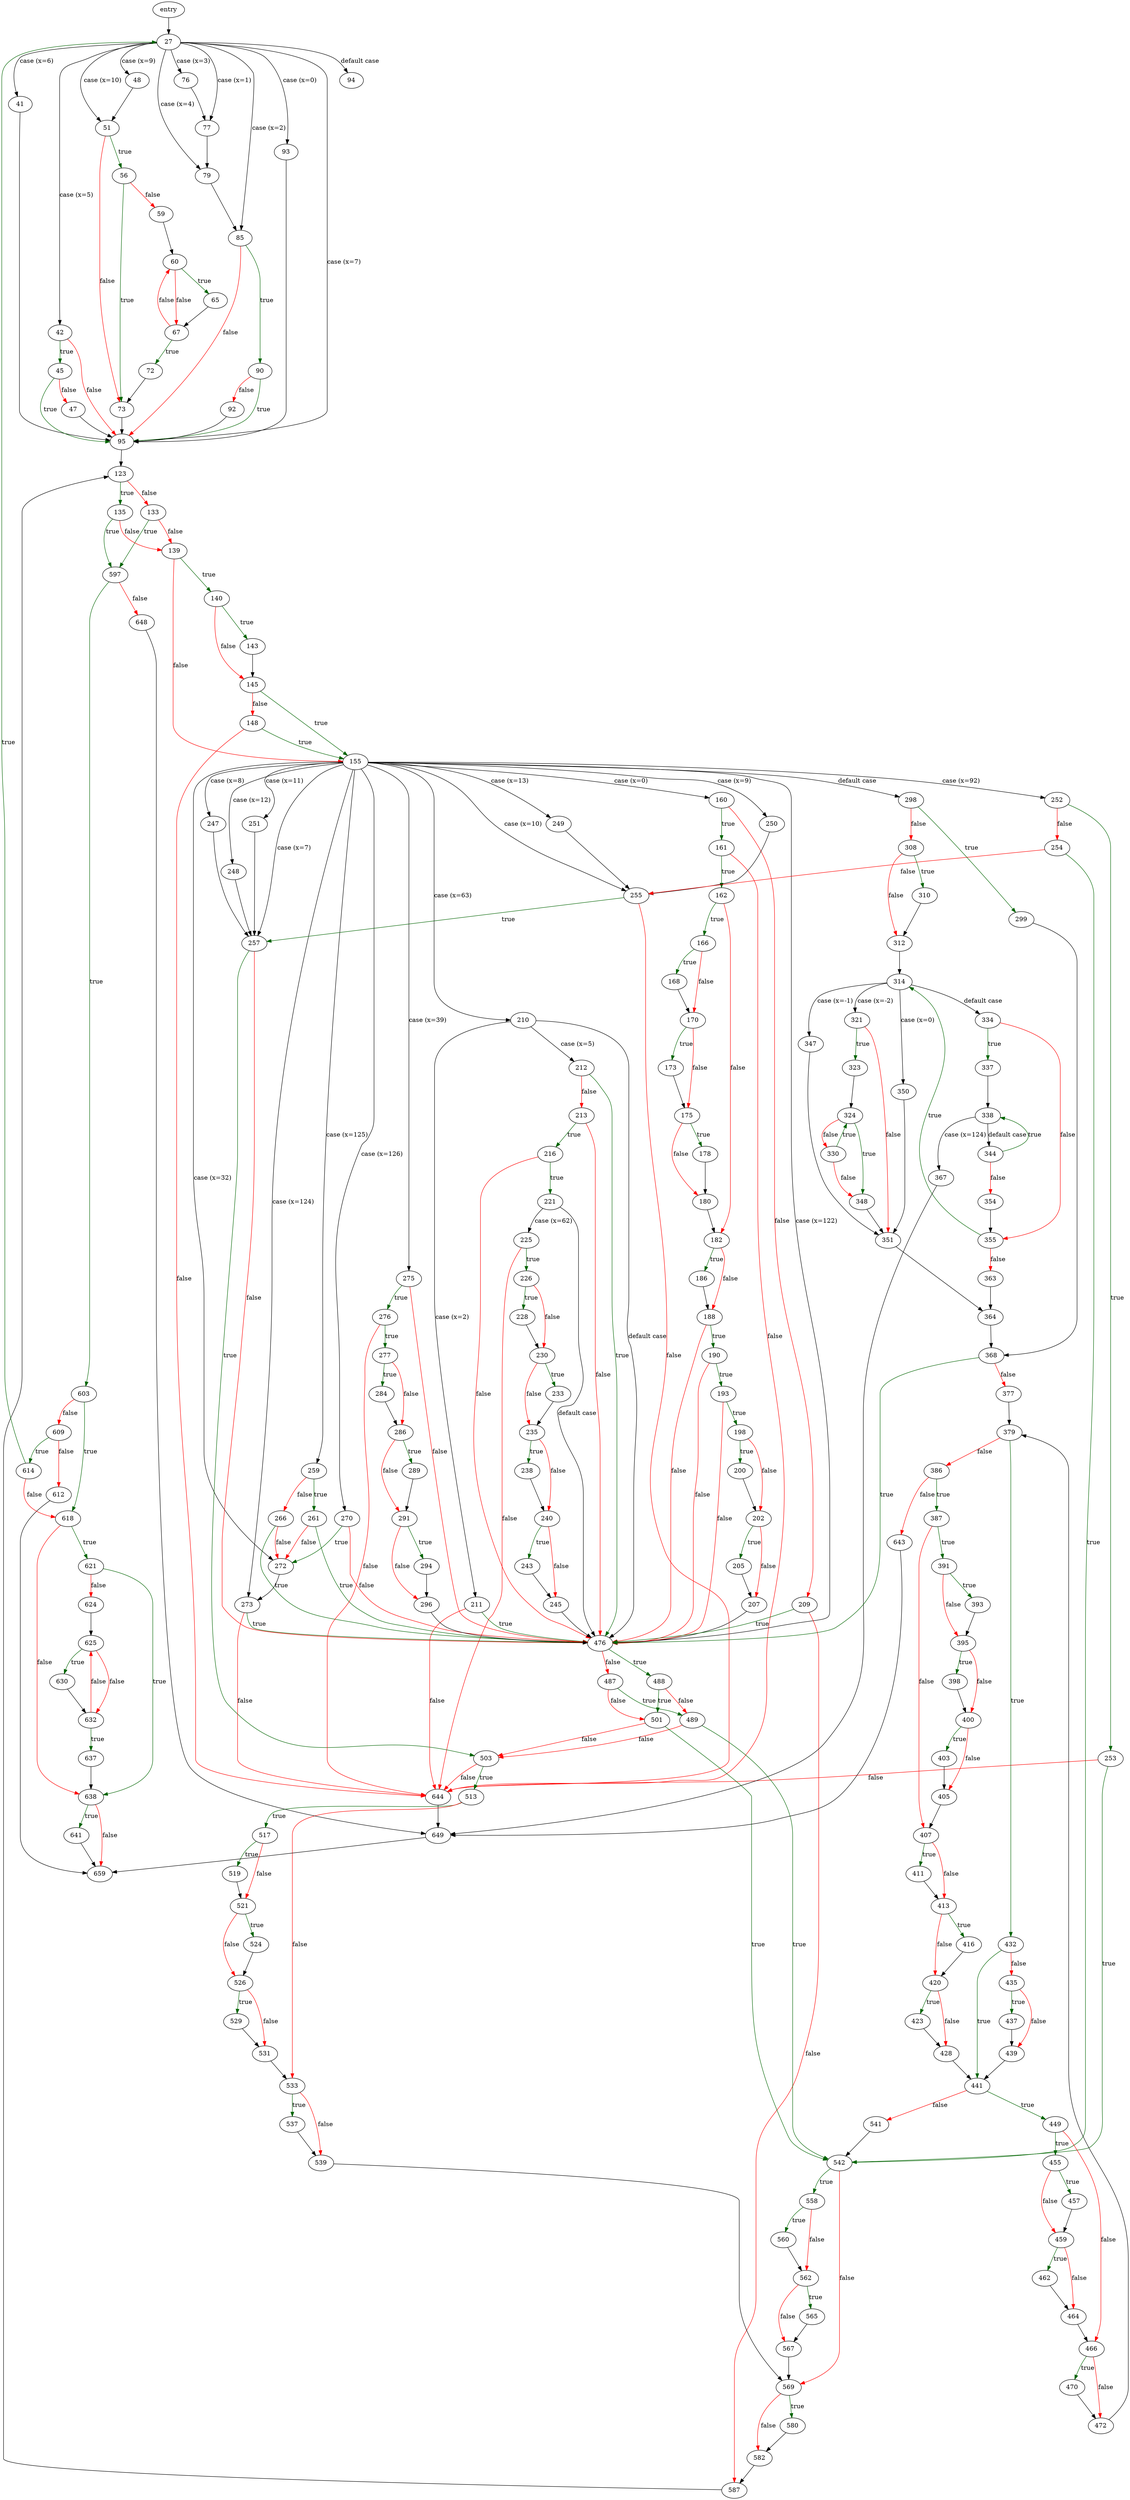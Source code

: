 digraph "quotearg_buffer_restyled" {
	// Node definitions.
	9 [label=entry];
	27;
	41;
	42;
	45;
	47;
	48;
	51;
	56;
	59;
	60;
	65;
	67;
	72;
	73;
	76;
	77;
	79;
	85;
	90;
	92;
	93;
	94;
	95;
	123;
	133;
	135;
	139;
	140;
	143;
	145;
	148;
	155;
	160;
	161;
	162;
	166;
	168;
	170;
	173;
	175;
	178;
	180;
	182;
	186;
	188;
	190;
	193;
	198;
	200;
	202;
	205;
	207;
	209;
	210;
	211;
	212;
	213;
	216;
	221;
	225;
	226;
	228;
	230;
	233;
	235;
	238;
	240;
	243;
	245;
	247;
	248;
	249;
	250;
	251;
	252;
	253;
	254;
	255;
	257;
	259;
	261;
	266;
	270;
	272;
	273;
	275;
	276;
	277;
	284;
	286;
	289;
	291;
	294;
	296;
	298;
	299;
	308;
	310;
	312;
	314;
	321;
	323;
	324;
	330;
	334;
	337;
	338;
	344;
	347;
	348;
	350;
	351;
	354;
	355;
	363;
	364;
	367;
	368;
	377;
	379;
	386;
	387;
	391;
	393;
	395;
	398;
	400;
	403;
	405;
	407;
	411;
	413;
	416;
	420;
	423;
	428;
	432;
	435;
	437;
	439;
	441;
	449;
	455;
	457;
	459;
	462;
	464;
	466;
	470;
	472;
	476;
	487;
	488;
	489;
	501;
	503;
	513;
	517;
	519;
	521;
	524;
	526;
	529;
	531;
	533;
	537;
	539;
	541;
	542;
	558;
	560;
	562;
	565;
	567;
	569;
	580;
	582;
	587;
	597;
	603;
	609;
	612;
	614;
	618;
	621;
	624;
	625;
	630;
	632;
	637;
	638;
	641;
	643;
	644;
	648;
	649;
	659;

	// Edge definitions.
	9 -> 27;
	27 -> 41 [label="case (x=6)"];
	27 -> 42 [label="case (x=5)"];
	27 -> 48 [label="case (x=9)"];
	27 -> 51 [label="case (x=10)"];
	27 -> 76 [label="case (x=3)"];
	27 -> 77 [label="case (x=1)"];
	27 -> 79 [label="case (x=4)"];
	27 -> 85 [label="case (x=2)"];
	27 -> 93 [label="case (x=0)"];
	27 -> 94 [label="default case"];
	27 -> 95 [label="case (x=7)"];
	41 -> 95;
	42 -> 45 [
		color=darkgreen
		label=true
	];
	42 -> 95 [
		color=red
		label=false
	];
	45 -> 47 [
		color=red
		label=false
	];
	45 -> 95 [
		color=darkgreen
		label=true
	];
	47 -> 95;
	48 -> 51;
	51 -> 56 [
		color=darkgreen
		label=true
	];
	51 -> 73 [
		color=red
		label=false
	];
	56 -> 59 [
		color=red
		label=false
	];
	56 -> 73 [
		color=darkgreen
		label=true
	];
	59 -> 60;
	60 -> 65 [
		color=darkgreen
		label=true
	];
	60 -> 67 [
		color=red
		label=false
	];
	65 -> 67;
	67 -> 60 [
		color=red
		label=false
	];
	67 -> 72 [
		color=darkgreen
		label=true
	];
	72 -> 73;
	73 -> 95;
	76 -> 77;
	77 -> 79;
	79 -> 85;
	85 -> 90 [
		color=darkgreen
		label=true
	];
	85 -> 95 [
		color=red
		label=false
	];
	90 -> 92 [
		color=red
		label=false
	];
	90 -> 95 [
		color=darkgreen
		label=true
	];
	92 -> 95;
	93 -> 95;
	95 -> 123;
	123 -> 133 [
		color=red
		label=false
	];
	123 -> 135 [
		color=darkgreen
		label=true
	];
	133 -> 139 [
		color=red
		label=false
	];
	133 -> 597 [
		color=darkgreen
		label=true
	];
	135 -> 139 [
		color=red
		label=false
	];
	135 -> 597 [
		color=darkgreen
		label=true
	];
	139 -> 140 [
		color=darkgreen
		label=true
	];
	139 -> 155 [
		color=red
		label=false
	];
	140 -> 143 [
		color=darkgreen
		label=true
	];
	140 -> 145 [
		color=red
		label=false
	];
	143 -> 145;
	145 -> 148 [
		color=red
		label=false
	];
	145 -> 155 [
		color=darkgreen
		label=true
	];
	148 -> 155 [
		color=darkgreen
		label=true
	];
	148 -> 644 [
		color=red
		label=false
	];
	155 -> 160 [label="case (x=0)"];
	155 -> 210 [label="case (x=63)"];
	155 -> 247 [label="case (x=8)"];
	155 -> 248 [label="case (x=12)"];
	155 -> 249 [label="case (x=13)"];
	155 -> 250 [label="case (x=9)"];
	155 -> 251 [label="case (x=11)"];
	155 -> 252 [label="case (x=92)"];
	155 -> 255 [label="case (x=10)"];
	155 -> 257 [label="case (x=7)"];
	155 -> 259 [label="case (x=125)"];
	155 -> 270 [label="case (x=126)"];
	155 -> 272 [label="case (x=32)"];
	155 -> 273 [label="case (x=124)"];
	155 -> 275 [label="case (x=39)"];
	155 -> 298 [label="default case"];
	155 -> 476 [label="case (x=122)"];
	160 -> 161 [
		color=darkgreen
		label=true
	];
	160 -> 209 [
		color=red
		label=false
	];
	161 -> 162 [
		color=darkgreen
		label=true
	];
	161 -> 644 [
		color=red
		label=false
	];
	162 -> 166 [
		color=darkgreen
		label=true
	];
	162 -> 182 [
		color=red
		label=false
	];
	166 -> 168 [
		color=darkgreen
		label=true
	];
	166 -> 170 [
		color=red
		label=false
	];
	168 -> 170;
	170 -> 173 [
		color=darkgreen
		label=true
	];
	170 -> 175 [
		color=red
		label=false
	];
	173 -> 175;
	175 -> 178 [
		color=darkgreen
		label=true
	];
	175 -> 180 [
		color=red
		label=false
	];
	178 -> 180;
	180 -> 182;
	182 -> 186 [
		color=darkgreen
		label=true
	];
	182 -> 188 [
		color=red
		label=false
	];
	186 -> 188;
	188 -> 190 [
		color=darkgreen
		label=true
	];
	188 -> 476 [
		color=red
		label=false
	];
	190 -> 193 [
		color=darkgreen
		label=true
	];
	190 -> 476 [
		color=red
		label=false
	];
	193 -> 198 [
		color=darkgreen
		label=true
	];
	193 -> 476 [
		color=red
		label=false
	];
	198 -> 200 [
		color=darkgreen
		label=true
	];
	198 -> 202 [
		color=red
		label=false
	];
	200 -> 202;
	202 -> 205 [
		color=darkgreen
		label=true
	];
	202 -> 207 [
		color=red
		label=false
	];
	205 -> 207;
	207 -> 476;
	209 -> 476 [
		color=darkgreen
		label=true
	];
	209 -> 587 [
		color=red
		label=false
	];
	210 -> 211 [label="case (x=2)"];
	210 -> 212 [label="case (x=5)"];
	210 -> 476 [label="default case"];
	211 -> 476 [
		color=darkgreen
		label=true
	];
	211 -> 644 [
		color=red
		label=false
	];
	212 -> 213 [
		color=red
		label=false
	];
	212 -> 476 [
		color=darkgreen
		label=true
	];
	213 -> 216 [
		color=darkgreen
		label=true
	];
	213 -> 476 [
		color=red
		label=false
	];
	216 -> 221 [
		color=darkgreen
		label=true
	];
	216 -> 476 [
		color=red
		label=false
	];
	221 -> 225 [label="case (x=62)"];
	221 -> 476 [label="default case"];
	225 -> 226 [
		color=darkgreen
		label=true
	];
	225 -> 644 [
		color=red
		label=false
	];
	226 -> 228 [
		color=darkgreen
		label=true
	];
	226 -> 230 [
		color=red
		label=false
	];
	228 -> 230;
	230 -> 233 [
		color=darkgreen
		label=true
	];
	230 -> 235 [
		color=red
		label=false
	];
	233 -> 235;
	235 -> 238 [
		color=darkgreen
		label=true
	];
	235 -> 240 [
		color=red
		label=false
	];
	238 -> 240;
	240 -> 243 [
		color=darkgreen
		label=true
	];
	240 -> 245 [
		color=red
		label=false
	];
	243 -> 245;
	245 -> 476;
	247 -> 257;
	248 -> 257;
	249 -> 255;
	250 -> 255;
	251 -> 257;
	252 -> 253 [
		color=darkgreen
		label=true
	];
	252 -> 254 [
		color=red
		label=false
	];
	253 -> 542 [
		color=darkgreen
		label=true
	];
	253 -> 644 [
		color=red
		label=false
	];
	254 -> 255 [
		color=red
		label=false
	];
	254 -> 542 [
		color=darkgreen
		label=true
	];
	255 -> 257 [
		color=darkgreen
		label=true
	];
	255 -> 644 [
		color=red
		label=false
	];
	257 -> 476 [
		color=red
		label=false
	];
	257 -> 503 [
		color=darkgreen
		label=true
	];
	259 -> 261 [
		color=darkgreen
		label=true
	];
	259 -> 266 [
		color=red
		label=false
	];
	261 -> 272 [
		color=red
		label=false
	];
	261 -> 476 [
		color=darkgreen
		label=true
	];
	266 -> 272 [
		color=red
		label=false
	];
	266 -> 476 [
		color=darkgreen
		label=true
	];
	270 -> 272 [
		color=darkgreen
		label=true
	];
	270 -> 476 [
		color=red
		label=false
	];
	272 -> 273;
	273 -> 476 [
		color=darkgreen
		label=true
	];
	273 -> 644 [
		color=red
		label=false
	];
	275 -> 276 [
		color=darkgreen
		label=true
	];
	275 -> 476 [
		color=red
		label=false
	];
	276 -> 277 [
		color=darkgreen
		label=true
	];
	276 -> 644 [
		color=red
		label=false
	];
	277 -> 284 [
		color=darkgreen
		label=true
	];
	277 -> 286 [
		color=red
		label=false
	];
	284 -> 286;
	286 -> 289 [
		color=darkgreen
		label=true
	];
	286 -> 291 [
		color=red
		label=false
	];
	289 -> 291;
	291 -> 294 [
		color=darkgreen
		label=true
	];
	291 -> 296 [
		color=red
		label=false
	];
	294 -> 296;
	296 -> 476;
	298 -> 299 [
		color=darkgreen
		label=true
	];
	298 -> 308 [
		color=red
		label=false
	];
	299 -> 368;
	308 -> 310 [
		color=darkgreen
		label=true
	];
	308 -> 312 [
		color=red
		label=false
	];
	310 -> 312;
	312 -> 314;
	314 -> 321 [label="case (x=-2)"];
	314 -> 334 [label="default case"];
	314 -> 347 [label="case (x=-1)"];
	314 -> 350 [label="case (x=0)"];
	321 -> 323 [
		color=darkgreen
		label=true
	];
	321 -> 351 [
		color=red
		label=false
	];
	323 -> 324;
	324 -> 330 [
		color=red
		label=false
	];
	324 -> 348 [
		color=darkgreen
		label=true
	];
	330 -> 324 [
		color=darkgreen
		label=true
	];
	330 -> 348 [
		color=red
		label=false
	];
	334 -> 337 [
		color=darkgreen
		label=true
	];
	334 -> 355 [
		color=red
		label=false
	];
	337 -> 338;
	338 -> 344 [label="default case"];
	338 -> 367 [label="case (x=124)"];
	344 -> 338 [
		color=darkgreen
		label=true
	];
	344 -> 354 [
		color=red
		label=false
	];
	347 -> 351;
	348 -> 351;
	350 -> 351;
	351 -> 364;
	354 -> 355;
	355 -> 314 [
		color=darkgreen
		label=true
	];
	355 -> 363 [
		color=red
		label=false
	];
	363 -> 364;
	364 -> 368;
	367 -> 649;
	368 -> 377 [
		color=red
		label=false
	];
	368 -> 476 [
		color=darkgreen
		label=true
	];
	377 -> 379;
	379 -> 386 [
		color=red
		label=false
	];
	379 -> 432 [
		color=darkgreen
		label=true
	];
	386 -> 387 [
		color=darkgreen
		label=true
	];
	386 -> 643 [
		color=red
		label=false
	];
	387 -> 391 [
		color=darkgreen
		label=true
	];
	387 -> 407 [
		color=red
		label=false
	];
	391 -> 393 [
		color=darkgreen
		label=true
	];
	391 -> 395 [
		color=red
		label=false
	];
	393 -> 395;
	395 -> 398 [
		color=darkgreen
		label=true
	];
	395 -> 400 [
		color=red
		label=false
	];
	398 -> 400;
	400 -> 403 [
		color=darkgreen
		label=true
	];
	400 -> 405 [
		color=red
		label=false
	];
	403 -> 405;
	405 -> 407;
	407 -> 411 [
		color=darkgreen
		label=true
	];
	407 -> 413 [
		color=red
		label=false
	];
	411 -> 413;
	413 -> 416 [
		color=darkgreen
		label=true
	];
	413 -> 420 [
		color=red
		label=false
	];
	416 -> 420;
	420 -> 423 [
		color=darkgreen
		label=true
	];
	420 -> 428 [
		color=red
		label=false
	];
	423 -> 428;
	428 -> 441;
	432 -> 435 [
		color=red
		label=false
	];
	432 -> 441 [
		color=darkgreen
		label=true
	];
	435 -> 437 [
		color=darkgreen
		label=true
	];
	435 -> 439 [
		color=red
		label=false
	];
	437 -> 439;
	439 -> 441;
	441 -> 449 [
		color=darkgreen
		label=true
	];
	441 -> 541 [
		color=red
		label=false
	];
	449 -> 455 [
		color=darkgreen
		label=true
	];
	449 -> 466 [
		color=red
		label=false
	];
	455 -> 457 [
		color=darkgreen
		label=true
	];
	455 -> 459 [
		color=red
		label=false
	];
	457 -> 459;
	459 -> 462 [
		color=darkgreen
		label=true
	];
	459 -> 464 [
		color=red
		label=false
	];
	462 -> 464;
	464 -> 466;
	466 -> 470 [
		color=darkgreen
		label=true
	];
	466 -> 472 [
		color=red
		label=false
	];
	470 -> 472;
	472 -> 379;
	476 -> 487 [
		color=red
		label=false
	];
	476 -> 488 [
		color=darkgreen
		label=true
	];
	487 -> 489 [
		color=darkgreen
		label=true
	];
	487 -> 501 [
		color=red
		label=false
	];
	488 -> 489 [
		color=red
		label=false
	];
	488 -> 501 [
		color=darkgreen
		label=true
	];
	489 -> 503 [
		color=red
		label=false
	];
	489 -> 542 [
		color=darkgreen
		label=true
	];
	501 -> 503 [
		color=red
		label=false
	];
	501 -> 542 [
		color=darkgreen
		label=true
	];
	503 -> 513 [
		color=darkgreen
		label=true
	];
	503 -> 644 [
		color=red
		label=false
	];
	513 -> 517 [
		color=darkgreen
		label=true
	];
	513 -> 533 [
		color=red
		label=false
	];
	517 -> 519 [
		color=darkgreen
		label=true
	];
	517 -> 521 [
		color=red
		label=false
	];
	519 -> 521;
	521 -> 524 [
		color=darkgreen
		label=true
	];
	521 -> 526 [
		color=red
		label=false
	];
	524 -> 526;
	526 -> 529 [
		color=darkgreen
		label=true
	];
	526 -> 531 [
		color=red
		label=false
	];
	529 -> 531;
	531 -> 533;
	533 -> 537 [
		color=darkgreen
		label=true
	];
	533 -> 539 [
		color=red
		label=false
	];
	537 -> 539;
	539 -> 569;
	541 -> 542;
	542 -> 558 [
		color=darkgreen
		label=true
	];
	542 -> 569 [
		color=red
		label=false
	];
	558 -> 560 [
		color=darkgreen
		label=true
	];
	558 -> 562 [
		color=red
		label=false
	];
	560 -> 562;
	562 -> 565 [
		color=darkgreen
		label=true
	];
	562 -> 567 [
		color=red
		label=false
	];
	565 -> 567;
	567 -> 569;
	569 -> 580 [
		color=darkgreen
		label=true
	];
	569 -> 582 [
		color=red
		label=false
	];
	580 -> 582;
	582 -> 587;
	587 -> 123;
	597 -> 603 [
		color=darkgreen
		label=true
	];
	597 -> 648 [
		color=red
		label=false
	];
	603 -> 609 [
		color=red
		label=false
	];
	603 -> 618 [
		color=darkgreen
		label=true
	];
	609 -> 612 [
		color=red
		label=false
	];
	609 -> 614 [
		color=darkgreen
		label=true
	];
	612 -> 659;
	614 -> 27 [
		color=darkgreen
		label=true
	];
	614 -> 618 [
		color=red
		label=false
	];
	618 -> 621 [
		color=darkgreen
		label=true
	];
	618 -> 638 [
		color=red
		label=false
	];
	621 -> 624 [
		color=red
		label=false
	];
	621 -> 638 [
		color=darkgreen
		label=true
	];
	624 -> 625;
	625 -> 630 [
		color=darkgreen
		label=true
	];
	625 -> 632 [
		color=red
		label=false
	];
	630 -> 632;
	632 -> 625 [
		color=red
		label=false
	];
	632 -> 637 [
		color=darkgreen
		label=true
	];
	637 -> 638;
	638 -> 641 [
		color=darkgreen
		label=true
	];
	638 -> 659 [
		color=red
		label=false
	];
	641 -> 659;
	643 -> 649;
	644 -> 649;
	648 -> 649;
	649 -> 659;
}